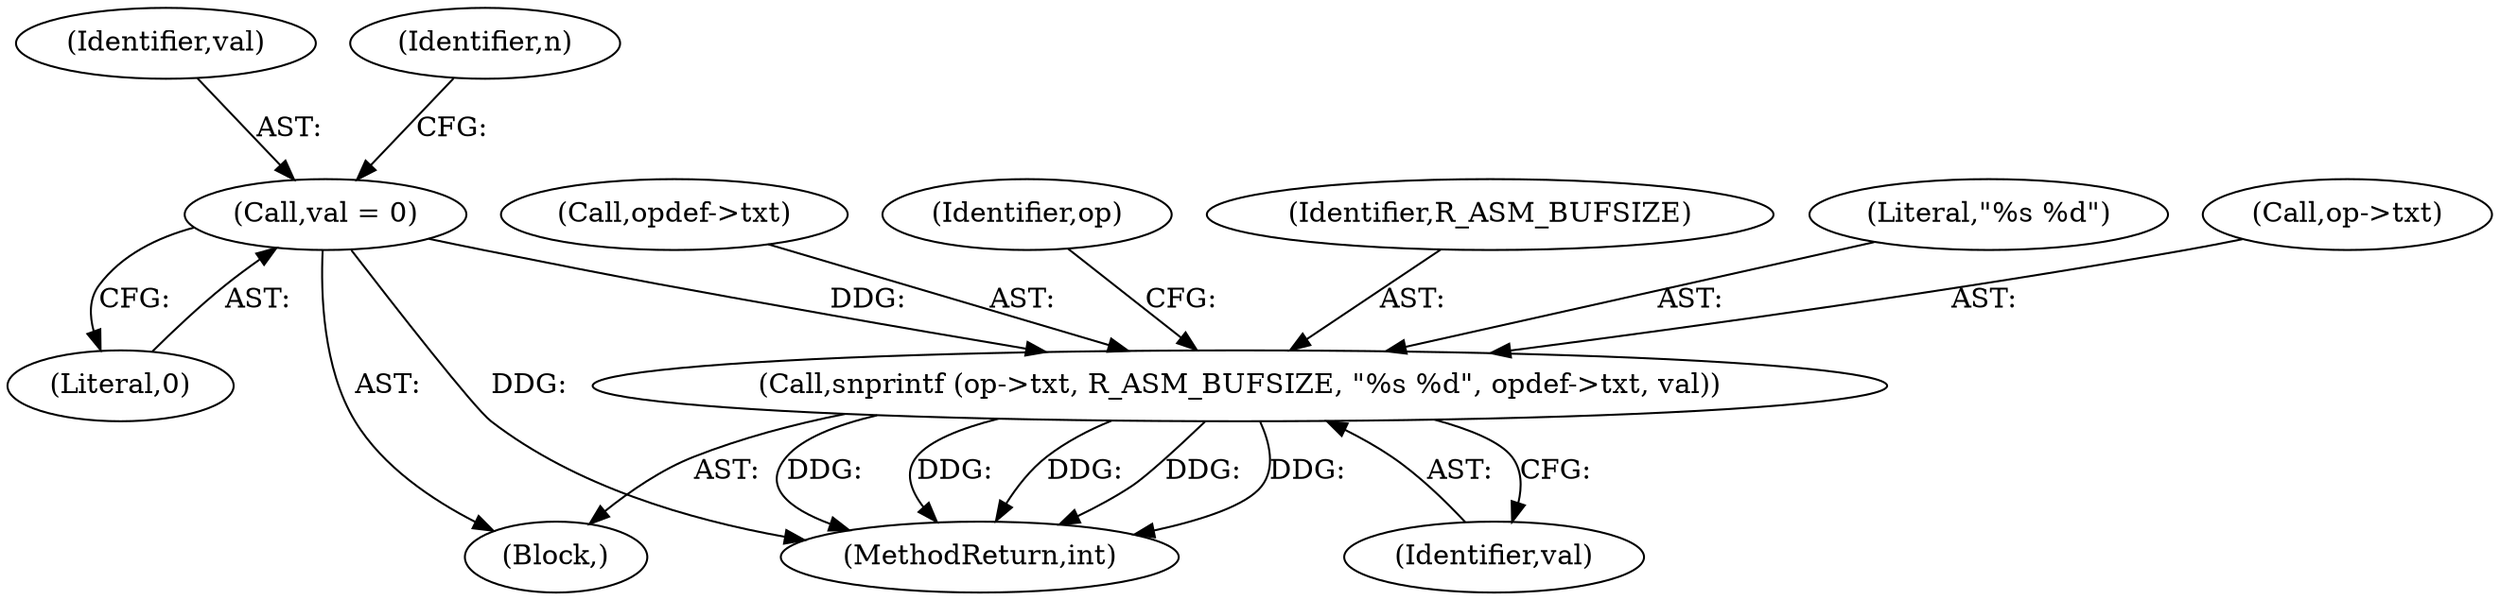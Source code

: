 digraph "0_radare2_bd276ef2fd8ac3401e65be7c126a43175ccfbcd7@API" {
"1000760" [label="(Call,snprintf (op->txt, R_ASM_BUFSIZE, \"%s %d\", opdef->txt, val))"];
"1000735" [label="(Call,val = 0)"];
"1000772" [label="(Identifier,op)"];
"1000764" [label="(Identifier,R_ASM_BUFSIZE)"];
"1000737" [label="(Literal,0)"];
"1000733" [label="(Block,)"];
"1000769" [label="(Identifier,val)"];
"1000760" [label="(Call,snprintf (op->txt, R_ASM_BUFSIZE, \"%s %d\", opdef->txt, val))"];
"1000736" [label="(Identifier,val)"];
"1000765" [label="(Literal,\"%s %d\")"];
"1000735" [label="(Call,val = 0)"];
"1000740" [label="(Identifier,n)"];
"1000761" [label="(Call,op->txt)"];
"1001097" [label="(MethodReturn,int)"];
"1000766" [label="(Call,opdef->txt)"];
"1000760" -> "1000733"  [label="AST: "];
"1000760" -> "1000769"  [label="CFG: "];
"1000761" -> "1000760"  [label="AST: "];
"1000764" -> "1000760"  [label="AST: "];
"1000765" -> "1000760"  [label="AST: "];
"1000766" -> "1000760"  [label="AST: "];
"1000769" -> "1000760"  [label="AST: "];
"1000772" -> "1000760"  [label="CFG: "];
"1000760" -> "1001097"  [label="DDG: "];
"1000760" -> "1001097"  [label="DDG: "];
"1000760" -> "1001097"  [label="DDG: "];
"1000760" -> "1001097"  [label="DDG: "];
"1000760" -> "1001097"  [label="DDG: "];
"1000735" -> "1000760"  [label="DDG: "];
"1000735" -> "1000733"  [label="AST: "];
"1000735" -> "1000737"  [label="CFG: "];
"1000736" -> "1000735"  [label="AST: "];
"1000737" -> "1000735"  [label="AST: "];
"1000740" -> "1000735"  [label="CFG: "];
"1000735" -> "1001097"  [label="DDG: "];
}
